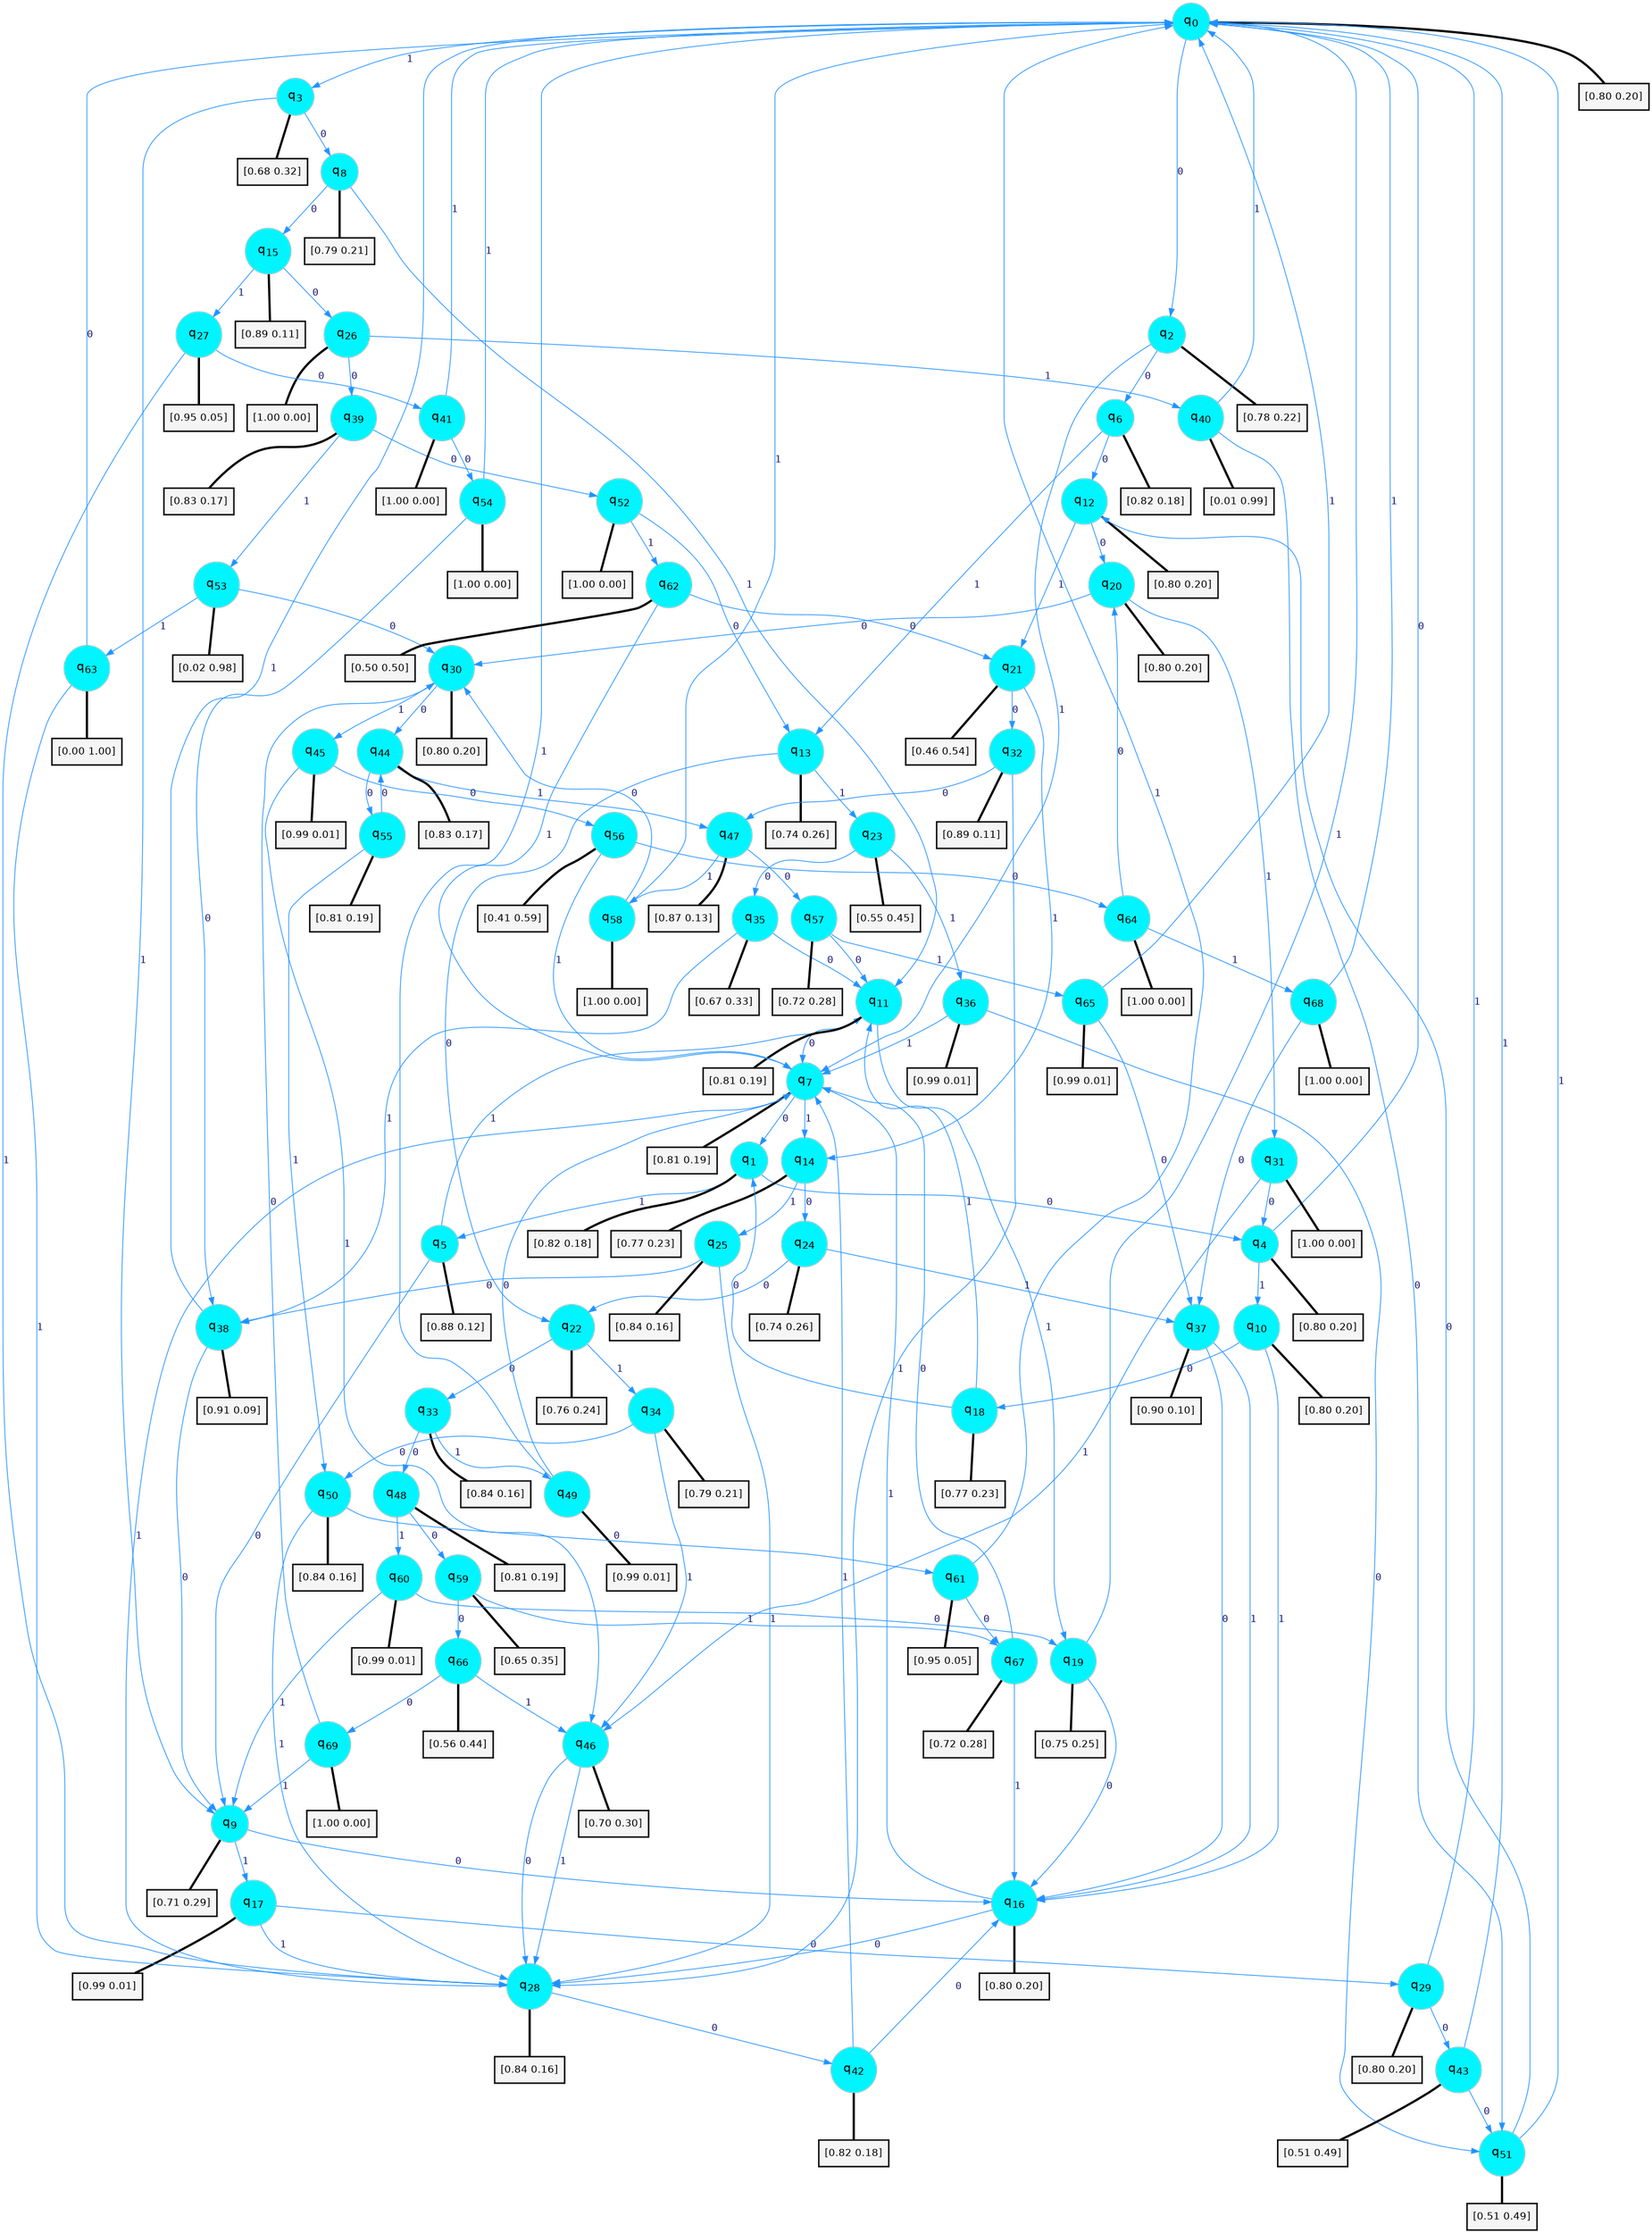 digraph G {
graph [
bgcolor=transparent, dpi=300, rankdir=TD, size="40,25"];
node [
color=gray, fillcolor=turquoise1, fontcolor=black, fontname=Helvetica, fontsize=16, fontweight=bold, shape=circle, style=filled];
edge [
arrowsize=1, color=dodgerblue1, fontcolor=midnightblue, fontname=courier, fontweight=bold, penwidth=1, style=solid, weight=20];
0[label=<q<SUB>0</SUB>>];
1[label=<q<SUB>1</SUB>>];
2[label=<q<SUB>2</SUB>>];
3[label=<q<SUB>3</SUB>>];
4[label=<q<SUB>4</SUB>>];
5[label=<q<SUB>5</SUB>>];
6[label=<q<SUB>6</SUB>>];
7[label=<q<SUB>7</SUB>>];
8[label=<q<SUB>8</SUB>>];
9[label=<q<SUB>9</SUB>>];
10[label=<q<SUB>10</SUB>>];
11[label=<q<SUB>11</SUB>>];
12[label=<q<SUB>12</SUB>>];
13[label=<q<SUB>13</SUB>>];
14[label=<q<SUB>14</SUB>>];
15[label=<q<SUB>15</SUB>>];
16[label=<q<SUB>16</SUB>>];
17[label=<q<SUB>17</SUB>>];
18[label=<q<SUB>18</SUB>>];
19[label=<q<SUB>19</SUB>>];
20[label=<q<SUB>20</SUB>>];
21[label=<q<SUB>21</SUB>>];
22[label=<q<SUB>22</SUB>>];
23[label=<q<SUB>23</SUB>>];
24[label=<q<SUB>24</SUB>>];
25[label=<q<SUB>25</SUB>>];
26[label=<q<SUB>26</SUB>>];
27[label=<q<SUB>27</SUB>>];
28[label=<q<SUB>28</SUB>>];
29[label=<q<SUB>29</SUB>>];
30[label=<q<SUB>30</SUB>>];
31[label=<q<SUB>31</SUB>>];
32[label=<q<SUB>32</SUB>>];
33[label=<q<SUB>33</SUB>>];
34[label=<q<SUB>34</SUB>>];
35[label=<q<SUB>35</SUB>>];
36[label=<q<SUB>36</SUB>>];
37[label=<q<SUB>37</SUB>>];
38[label=<q<SUB>38</SUB>>];
39[label=<q<SUB>39</SUB>>];
40[label=<q<SUB>40</SUB>>];
41[label=<q<SUB>41</SUB>>];
42[label=<q<SUB>42</SUB>>];
43[label=<q<SUB>43</SUB>>];
44[label=<q<SUB>44</SUB>>];
45[label=<q<SUB>45</SUB>>];
46[label=<q<SUB>46</SUB>>];
47[label=<q<SUB>47</SUB>>];
48[label=<q<SUB>48</SUB>>];
49[label=<q<SUB>49</SUB>>];
50[label=<q<SUB>50</SUB>>];
51[label=<q<SUB>51</SUB>>];
52[label=<q<SUB>52</SUB>>];
53[label=<q<SUB>53</SUB>>];
54[label=<q<SUB>54</SUB>>];
55[label=<q<SUB>55</SUB>>];
56[label=<q<SUB>56</SUB>>];
57[label=<q<SUB>57</SUB>>];
58[label=<q<SUB>58</SUB>>];
59[label=<q<SUB>59</SUB>>];
60[label=<q<SUB>60</SUB>>];
61[label=<q<SUB>61</SUB>>];
62[label=<q<SUB>62</SUB>>];
63[label=<q<SUB>63</SUB>>];
64[label=<q<SUB>64</SUB>>];
65[label=<q<SUB>65</SUB>>];
66[label=<q<SUB>66</SUB>>];
67[label=<q<SUB>67</SUB>>];
68[label=<q<SUB>68</SUB>>];
69[label=<q<SUB>69</SUB>>];
70[label="[0.80 0.20]", shape=box,fontcolor=black, fontname=Helvetica, fontsize=14, penwidth=2, fillcolor=whitesmoke,color=black];
71[label="[0.82 0.18]", shape=box,fontcolor=black, fontname=Helvetica, fontsize=14, penwidth=2, fillcolor=whitesmoke,color=black];
72[label="[0.78 0.22]", shape=box,fontcolor=black, fontname=Helvetica, fontsize=14, penwidth=2, fillcolor=whitesmoke,color=black];
73[label="[0.68 0.32]", shape=box,fontcolor=black, fontname=Helvetica, fontsize=14, penwidth=2, fillcolor=whitesmoke,color=black];
74[label="[0.80 0.20]", shape=box,fontcolor=black, fontname=Helvetica, fontsize=14, penwidth=2, fillcolor=whitesmoke,color=black];
75[label="[0.88 0.12]", shape=box,fontcolor=black, fontname=Helvetica, fontsize=14, penwidth=2, fillcolor=whitesmoke,color=black];
76[label="[0.82 0.18]", shape=box,fontcolor=black, fontname=Helvetica, fontsize=14, penwidth=2, fillcolor=whitesmoke,color=black];
77[label="[0.81 0.19]", shape=box,fontcolor=black, fontname=Helvetica, fontsize=14, penwidth=2, fillcolor=whitesmoke,color=black];
78[label="[0.79 0.21]", shape=box,fontcolor=black, fontname=Helvetica, fontsize=14, penwidth=2, fillcolor=whitesmoke,color=black];
79[label="[0.71 0.29]", shape=box,fontcolor=black, fontname=Helvetica, fontsize=14, penwidth=2, fillcolor=whitesmoke,color=black];
80[label="[0.80 0.20]", shape=box,fontcolor=black, fontname=Helvetica, fontsize=14, penwidth=2, fillcolor=whitesmoke,color=black];
81[label="[0.81 0.19]", shape=box,fontcolor=black, fontname=Helvetica, fontsize=14, penwidth=2, fillcolor=whitesmoke,color=black];
82[label="[0.80 0.20]", shape=box,fontcolor=black, fontname=Helvetica, fontsize=14, penwidth=2, fillcolor=whitesmoke,color=black];
83[label="[0.74 0.26]", shape=box,fontcolor=black, fontname=Helvetica, fontsize=14, penwidth=2, fillcolor=whitesmoke,color=black];
84[label="[0.77 0.23]", shape=box,fontcolor=black, fontname=Helvetica, fontsize=14, penwidth=2, fillcolor=whitesmoke,color=black];
85[label="[0.89 0.11]", shape=box,fontcolor=black, fontname=Helvetica, fontsize=14, penwidth=2, fillcolor=whitesmoke,color=black];
86[label="[0.80 0.20]", shape=box,fontcolor=black, fontname=Helvetica, fontsize=14, penwidth=2, fillcolor=whitesmoke,color=black];
87[label="[0.99 0.01]", shape=box,fontcolor=black, fontname=Helvetica, fontsize=14, penwidth=2, fillcolor=whitesmoke,color=black];
88[label="[0.77 0.23]", shape=box,fontcolor=black, fontname=Helvetica, fontsize=14, penwidth=2, fillcolor=whitesmoke,color=black];
89[label="[0.75 0.25]", shape=box,fontcolor=black, fontname=Helvetica, fontsize=14, penwidth=2, fillcolor=whitesmoke,color=black];
90[label="[0.80 0.20]", shape=box,fontcolor=black, fontname=Helvetica, fontsize=14, penwidth=2, fillcolor=whitesmoke,color=black];
91[label="[0.46 0.54]", shape=box,fontcolor=black, fontname=Helvetica, fontsize=14, penwidth=2, fillcolor=whitesmoke,color=black];
92[label="[0.76 0.24]", shape=box,fontcolor=black, fontname=Helvetica, fontsize=14, penwidth=2, fillcolor=whitesmoke,color=black];
93[label="[0.55 0.45]", shape=box,fontcolor=black, fontname=Helvetica, fontsize=14, penwidth=2, fillcolor=whitesmoke,color=black];
94[label="[0.74 0.26]", shape=box,fontcolor=black, fontname=Helvetica, fontsize=14, penwidth=2, fillcolor=whitesmoke,color=black];
95[label="[0.84 0.16]", shape=box,fontcolor=black, fontname=Helvetica, fontsize=14, penwidth=2, fillcolor=whitesmoke,color=black];
96[label="[1.00 0.00]", shape=box,fontcolor=black, fontname=Helvetica, fontsize=14, penwidth=2, fillcolor=whitesmoke,color=black];
97[label="[0.95 0.05]", shape=box,fontcolor=black, fontname=Helvetica, fontsize=14, penwidth=2, fillcolor=whitesmoke,color=black];
98[label="[0.84 0.16]", shape=box,fontcolor=black, fontname=Helvetica, fontsize=14, penwidth=2, fillcolor=whitesmoke,color=black];
99[label="[0.80 0.20]", shape=box,fontcolor=black, fontname=Helvetica, fontsize=14, penwidth=2, fillcolor=whitesmoke,color=black];
100[label="[0.80 0.20]", shape=box,fontcolor=black, fontname=Helvetica, fontsize=14, penwidth=2, fillcolor=whitesmoke,color=black];
101[label="[1.00 0.00]", shape=box,fontcolor=black, fontname=Helvetica, fontsize=14, penwidth=2, fillcolor=whitesmoke,color=black];
102[label="[0.89 0.11]", shape=box,fontcolor=black, fontname=Helvetica, fontsize=14, penwidth=2, fillcolor=whitesmoke,color=black];
103[label="[0.84 0.16]", shape=box,fontcolor=black, fontname=Helvetica, fontsize=14, penwidth=2, fillcolor=whitesmoke,color=black];
104[label="[0.79 0.21]", shape=box,fontcolor=black, fontname=Helvetica, fontsize=14, penwidth=2, fillcolor=whitesmoke,color=black];
105[label="[0.67 0.33]", shape=box,fontcolor=black, fontname=Helvetica, fontsize=14, penwidth=2, fillcolor=whitesmoke,color=black];
106[label="[0.99 0.01]", shape=box,fontcolor=black, fontname=Helvetica, fontsize=14, penwidth=2, fillcolor=whitesmoke,color=black];
107[label="[0.90 0.10]", shape=box,fontcolor=black, fontname=Helvetica, fontsize=14, penwidth=2, fillcolor=whitesmoke,color=black];
108[label="[0.91 0.09]", shape=box,fontcolor=black, fontname=Helvetica, fontsize=14, penwidth=2, fillcolor=whitesmoke,color=black];
109[label="[0.83 0.17]", shape=box,fontcolor=black, fontname=Helvetica, fontsize=14, penwidth=2, fillcolor=whitesmoke,color=black];
110[label="[0.01 0.99]", shape=box,fontcolor=black, fontname=Helvetica, fontsize=14, penwidth=2, fillcolor=whitesmoke,color=black];
111[label="[1.00 0.00]", shape=box,fontcolor=black, fontname=Helvetica, fontsize=14, penwidth=2, fillcolor=whitesmoke,color=black];
112[label="[0.82 0.18]", shape=box,fontcolor=black, fontname=Helvetica, fontsize=14, penwidth=2, fillcolor=whitesmoke,color=black];
113[label="[0.51 0.49]", shape=box,fontcolor=black, fontname=Helvetica, fontsize=14, penwidth=2, fillcolor=whitesmoke,color=black];
114[label="[0.83 0.17]", shape=box,fontcolor=black, fontname=Helvetica, fontsize=14, penwidth=2, fillcolor=whitesmoke,color=black];
115[label="[0.99 0.01]", shape=box,fontcolor=black, fontname=Helvetica, fontsize=14, penwidth=2, fillcolor=whitesmoke,color=black];
116[label="[0.70 0.30]", shape=box,fontcolor=black, fontname=Helvetica, fontsize=14, penwidth=2, fillcolor=whitesmoke,color=black];
117[label="[0.87 0.13]", shape=box,fontcolor=black, fontname=Helvetica, fontsize=14, penwidth=2, fillcolor=whitesmoke,color=black];
118[label="[0.81 0.19]", shape=box,fontcolor=black, fontname=Helvetica, fontsize=14, penwidth=2, fillcolor=whitesmoke,color=black];
119[label="[0.99 0.01]", shape=box,fontcolor=black, fontname=Helvetica, fontsize=14, penwidth=2, fillcolor=whitesmoke,color=black];
120[label="[0.84 0.16]", shape=box,fontcolor=black, fontname=Helvetica, fontsize=14, penwidth=2, fillcolor=whitesmoke,color=black];
121[label="[0.51 0.49]", shape=box,fontcolor=black, fontname=Helvetica, fontsize=14, penwidth=2, fillcolor=whitesmoke,color=black];
122[label="[1.00 0.00]", shape=box,fontcolor=black, fontname=Helvetica, fontsize=14, penwidth=2, fillcolor=whitesmoke,color=black];
123[label="[0.02 0.98]", shape=box,fontcolor=black, fontname=Helvetica, fontsize=14, penwidth=2, fillcolor=whitesmoke,color=black];
124[label="[1.00 0.00]", shape=box,fontcolor=black, fontname=Helvetica, fontsize=14, penwidth=2, fillcolor=whitesmoke,color=black];
125[label="[0.81 0.19]", shape=box,fontcolor=black, fontname=Helvetica, fontsize=14, penwidth=2, fillcolor=whitesmoke,color=black];
126[label="[0.41 0.59]", shape=box,fontcolor=black, fontname=Helvetica, fontsize=14, penwidth=2, fillcolor=whitesmoke,color=black];
127[label="[0.72 0.28]", shape=box,fontcolor=black, fontname=Helvetica, fontsize=14, penwidth=2, fillcolor=whitesmoke,color=black];
128[label="[1.00 0.00]", shape=box,fontcolor=black, fontname=Helvetica, fontsize=14, penwidth=2, fillcolor=whitesmoke,color=black];
129[label="[0.65 0.35]", shape=box,fontcolor=black, fontname=Helvetica, fontsize=14, penwidth=2, fillcolor=whitesmoke,color=black];
130[label="[0.99 0.01]", shape=box,fontcolor=black, fontname=Helvetica, fontsize=14, penwidth=2, fillcolor=whitesmoke,color=black];
131[label="[0.95 0.05]", shape=box,fontcolor=black, fontname=Helvetica, fontsize=14, penwidth=2, fillcolor=whitesmoke,color=black];
132[label="[0.50 0.50]", shape=box,fontcolor=black, fontname=Helvetica, fontsize=14, penwidth=2, fillcolor=whitesmoke,color=black];
133[label="[0.00 1.00]", shape=box,fontcolor=black, fontname=Helvetica, fontsize=14, penwidth=2, fillcolor=whitesmoke,color=black];
134[label="[1.00 0.00]", shape=box,fontcolor=black, fontname=Helvetica, fontsize=14, penwidth=2, fillcolor=whitesmoke,color=black];
135[label="[0.99 0.01]", shape=box,fontcolor=black, fontname=Helvetica, fontsize=14, penwidth=2, fillcolor=whitesmoke,color=black];
136[label="[0.56 0.44]", shape=box,fontcolor=black, fontname=Helvetica, fontsize=14, penwidth=2, fillcolor=whitesmoke,color=black];
137[label="[0.72 0.28]", shape=box,fontcolor=black, fontname=Helvetica, fontsize=14, penwidth=2, fillcolor=whitesmoke,color=black];
138[label="[1.00 0.00]", shape=box,fontcolor=black, fontname=Helvetica, fontsize=14, penwidth=2, fillcolor=whitesmoke,color=black];
139[label="[1.00 0.00]", shape=box,fontcolor=black, fontname=Helvetica, fontsize=14, penwidth=2, fillcolor=whitesmoke,color=black];
0->2 [label=0];
0->3 [label=1];
0->70 [arrowhead=none, penwidth=3,color=black];
1->4 [label=0];
1->5 [label=1];
1->71 [arrowhead=none, penwidth=3,color=black];
2->6 [label=0];
2->7 [label=1];
2->72 [arrowhead=none, penwidth=3,color=black];
3->8 [label=0];
3->9 [label=1];
3->73 [arrowhead=none, penwidth=3,color=black];
4->0 [label=0];
4->10 [label=1];
4->74 [arrowhead=none, penwidth=3,color=black];
5->9 [label=0];
5->11 [label=1];
5->75 [arrowhead=none, penwidth=3,color=black];
6->12 [label=0];
6->13 [label=1];
6->76 [arrowhead=none, penwidth=3,color=black];
7->1 [label=0];
7->14 [label=1];
7->77 [arrowhead=none, penwidth=3,color=black];
8->15 [label=0];
8->11 [label=1];
8->78 [arrowhead=none, penwidth=3,color=black];
9->16 [label=0];
9->17 [label=1];
9->79 [arrowhead=none, penwidth=3,color=black];
10->18 [label=0];
10->16 [label=1];
10->80 [arrowhead=none, penwidth=3,color=black];
11->7 [label=0];
11->19 [label=1];
11->81 [arrowhead=none, penwidth=3,color=black];
12->20 [label=0];
12->21 [label=1];
12->82 [arrowhead=none, penwidth=3,color=black];
13->22 [label=0];
13->23 [label=1];
13->83 [arrowhead=none, penwidth=3,color=black];
14->24 [label=0];
14->25 [label=1];
14->84 [arrowhead=none, penwidth=3,color=black];
15->26 [label=0];
15->27 [label=1];
15->85 [arrowhead=none, penwidth=3,color=black];
16->28 [label=0];
16->7 [label=1];
16->86 [arrowhead=none, penwidth=3,color=black];
17->29 [label=0];
17->28 [label=1];
17->87 [arrowhead=none, penwidth=3,color=black];
18->1 [label=0];
18->11 [label=1];
18->88 [arrowhead=none, penwidth=3,color=black];
19->16 [label=0];
19->0 [label=1];
19->89 [arrowhead=none, penwidth=3,color=black];
20->30 [label=0];
20->31 [label=1];
20->90 [arrowhead=none, penwidth=3,color=black];
21->32 [label=0];
21->14 [label=1];
21->91 [arrowhead=none, penwidth=3,color=black];
22->33 [label=0];
22->34 [label=1];
22->92 [arrowhead=none, penwidth=3,color=black];
23->35 [label=0];
23->36 [label=1];
23->93 [arrowhead=none, penwidth=3,color=black];
24->22 [label=0];
24->37 [label=1];
24->94 [arrowhead=none, penwidth=3,color=black];
25->38 [label=0];
25->28 [label=1];
25->95 [arrowhead=none, penwidth=3,color=black];
26->39 [label=0];
26->40 [label=1];
26->96 [arrowhead=none, penwidth=3,color=black];
27->41 [label=0];
27->28 [label=1];
27->97 [arrowhead=none, penwidth=3,color=black];
28->42 [label=0];
28->7 [label=1];
28->98 [arrowhead=none, penwidth=3,color=black];
29->43 [label=0];
29->0 [label=1];
29->99 [arrowhead=none, penwidth=3,color=black];
30->44 [label=0];
30->45 [label=1];
30->100 [arrowhead=none, penwidth=3,color=black];
31->4 [label=0];
31->46 [label=1];
31->101 [arrowhead=none, penwidth=3,color=black];
32->47 [label=0];
32->28 [label=1];
32->102 [arrowhead=none, penwidth=3,color=black];
33->48 [label=0];
33->49 [label=1];
33->103 [arrowhead=none, penwidth=3,color=black];
34->50 [label=0];
34->46 [label=1];
34->104 [arrowhead=none, penwidth=3,color=black];
35->11 [label=0];
35->38 [label=1];
35->105 [arrowhead=none, penwidth=3,color=black];
36->51 [label=0];
36->7 [label=1];
36->106 [arrowhead=none, penwidth=3,color=black];
37->16 [label=0];
37->16 [label=1];
37->107 [arrowhead=none, penwidth=3,color=black];
38->9 [label=0];
38->0 [label=1];
38->108 [arrowhead=none, penwidth=3,color=black];
39->52 [label=0];
39->53 [label=1];
39->109 [arrowhead=none, penwidth=3,color=black];
40->51 [label=0];
40->0 [label=1];
40->110 [arrowhead=none, penwidth=3,color=black];
41->54 [label=0];
41->0 [label=1];
41->111 [arrowhead=none, penwidth=3,color=black];
42->16 [label=0];
42->7 [label=1];
42->112 [arrowhead=none, penwidth=3,color=black];
43->51 [label=0];
43->0 [label=1];
43->113 [arrowhead=none, penwidth=3,color=black];
44->55 [label=0];
44->47 [label=1];
44->114 [arrowhead=none, penwidth=3,color=black];
45->56 [label=0];
45->46 [label=1];
45->115 [arrowhead=none, penwidth=3,color=black];
46->28 [label=0];
46->28 [label=1];
46->116 [arrowhead=none, penwidth=3,color=black];
47->57 [label=0];
47->58 [label=1];
47->117 [arrowhead=none, penwidth=3,color=black];
48->59 [label=0];
48->60 [label=1];
48->118 [arrowhead=none, penwidth=3,color=black];
49->7 [label=0];
49->0 [label=1];
49->119 [arrowhead=none, penwidth=3,color=black];
50->61 [label=0];
50->28 [label=1];
50->120 [arrowhead=none, penwidth=3,color=black];
51->12 [label=0];
51->0 [label=1];
51->121 [arrowhead=none, penwidth=3,color=black];
52->13 [label=0];
52->62 [label=1];
52->122 [arrowhead=none, penwidth=3,color=black];
53->30 [label=0];
53->63 [label=1];
53->123 [arrowhead=none, penwidth=3,color=black];
54->38 [label=0];
54->0 [label=1];
54->124 [arrowhead=none, penwidth=3,color=black];
55->44 [label=0];
55->50 [label=1];
55->125 [arrowhead=none, penwidth=3,color=black];
56->64 [label=0];
56->7 [label=1];
56->126 [arrowhead=none, penwidth=3,color=black];
57->11 [label=0];
57->65 [label=1];
57->127 [arrowhead=none, penwidth=3,color=black];
58->30 [label=0];
58->0 [label=1];
58->128 [arrowhead=none, penwidth=3,color=black];
59->66 [label=0];
59->67 [label=1];
59->129 [arrowhead=none, penwidth=3,color=black];
60->19 [label=0];
60->9 [label=1];
60->130 [arrowhead=none, penwidth=3,color=black];
61->67 [label=0];
61->0 [label=1];
61->131 [arrowhead=none, penwidth=3,color=black];
62->21 [label=0];
62->7 [label=1];
62->132 [arrowhead=none, penwidth=3,color=black];
63->0 [label=0];
63->28 [label=1];
63->133 [arrowhead=none, penwidth=3,color=black];
64->20 [label=0];
64->68 [label=1];
64->134 [arrowhead=none, penwidth=3,color=black];
65->37 [label=0];
65->0 [label=1];
65->135 [arrowhead=none, penwidth=3,color=black];
66->69 [label=0];
66->46 [label=1];
66->136 [arrowhead=none, penwidth=3,color=black];
67->7 [label=0];
67->16 [label=1];
67->137 [arrowhead=none, penwidth=3,color=black];
68->37 [label=0];
68->0 [label=1];
68->138 [arrowhead=none, penwidth=3,color=black];
69->30 [label=0];
69->9 [label=1];
69->139 [arrowhead=none, penwidth=3,color=black];
}
